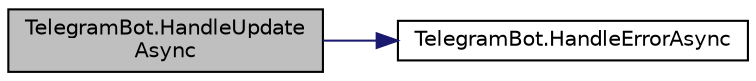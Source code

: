 digraph "TelegramBot.HandleUpdateAsync"
{
 // INTERACTIVE_SVG=YES
 // LATEX_PDF_SIZE
  edge [fontname="Helvetica",fontsize="10",labelfontname="Helvetica",labelfontsize="10"];
  node [fontname="Helvetica",fontsize="10",shape=record];
  rankdir="LR";
  Node1 [label="TelegramBot.HandleUpdate\lAsync",height=0.2,width=0.4,color="black", fillcolor="grey75", style="filled", fontcolor="black",tooltip="Maneja las actualizaciones del bot (todo lo que llega), incluyendo mensajes, ediciones de mensajes,..."];
  Node1 -> Node2 [color="midnightblue",fontsize="10",style="solid",fontname="Helvetica"];
  Node2 [label="TelegramBot.HandleErrorAsync",height=0.2,width=0.4,color="black", fillcolor="white", style="filled",URL="$classTelegramBot.html#af238301ca8878a12f91b393b05f06ca7",tooltip="Manejo de excepciones. Por ahora simplemente la imprimimos en la consola."];
}
